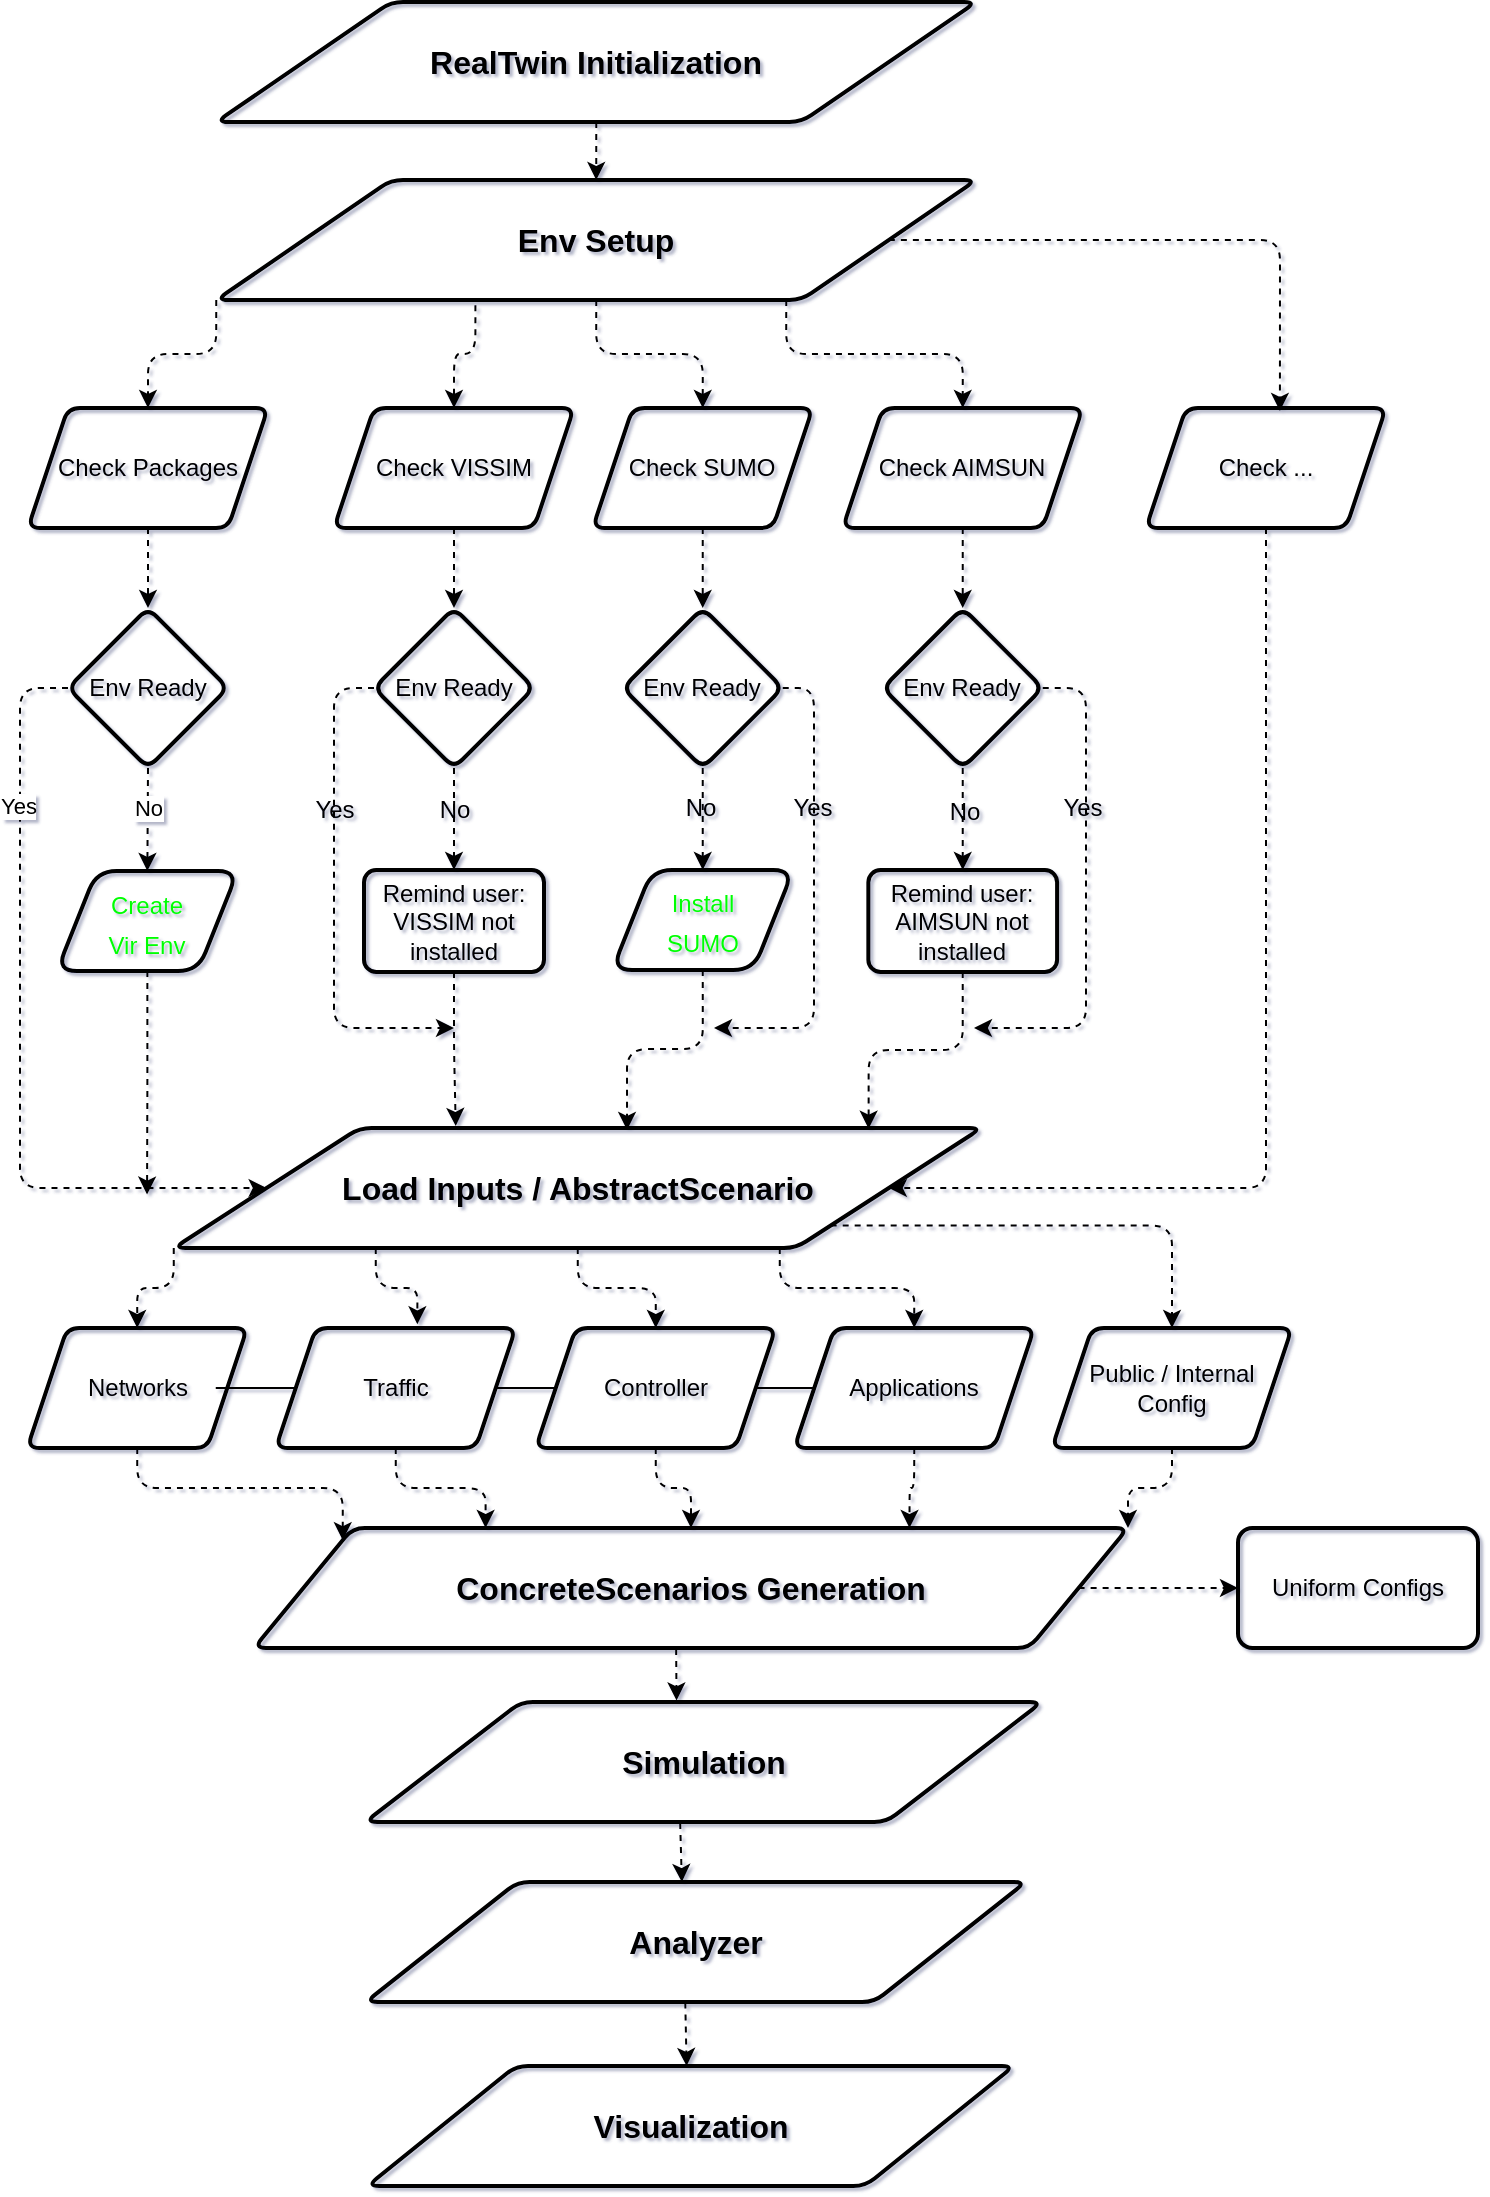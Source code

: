 <mxfile>
    <diagram id="FxDfkc90zArqB3Rua8Ul" name="Page-1">
        <mxGraphModel dx="1308" dy="787" grid="0" gridSize="10" guides="1" tooltips="1" connect="1" arrows="1" fold="1" page="1" pageScale="1" pageWidth="827" pageHeight="1169" background="none" math="1" shadow="1">
            <root>
                <mxCell id="0"/>
                <mxCell id="1" parent="0"/>
                <mxCell id="37" value="" style="edgeStyle=orthogonalEdgeStyle;html=1;dashed=1;fontSize=16;endArrow=classic;endFill=1;" parent="1" source="6" target="36" edge="1">
                    <mxGeometry relative="1" as="geometry"/>
                </mxCell>
                <mxCell id="6" value="Check SUMO" style="shape=parallelogram;perimeter=parallelogramPerimeter;whiteSpace=wrap;html=1;fixedSize=1;strokeWidth=2;rounded=1;arcSize=12;fillColor=none;" parent="1" vertex="1">
                    <mxGeometry x="353.37" y="236" width="110" height="60" as="geometry"/>
                </mxCell>
                <mxCell id="29" value="" style="edgeStyle=orthogonalEdgeStyle;html=1;dashed=1;fontSize=16;endArrow=classic;endFill=1;" parent="1" source="8" target="28" edge="1">
                    <mxGeometry relative="1" as="geometry"/>
                </mxCell>
                <mxCell id="8" value="Check VISSIM" style="shape=parallelogram;perimeter=parallelogramPerimeter;whiteSpace=wrap;html=1;fixedSize=1;strokeWidth=2;rounded=1;arcSize=12;fillColor=none;" parent="1" vertex="1">
                    <mxGeometry x="224" y="236" width="120" height="60" as="geometry"/>
                </mxCell>
                <mxCell id="39" value="" style="edgeStyle=orthogonalEdgeStyle;html=1;dashed=1;fontSize=16;endArrow=classic;endFill=1;" parent="1" source="10" target="38" edge="1">
                    <mxGeometry relative="1" as="geometry"/>
                </mxCell>
                <mxCell id="10" value="Check AIMSUN" style="shape=parallelogram;perimeter=parallelogramPerimeter;whiteSpace=wrap;html=1;fixedSize=1;strokeWidth=2;rounded=1;arcSize=12;fillColor=none;" parent="1" vertex="1">
                    <mxGeometry x="478.37" y="236" width="120" height="60" as="geometry"/>
                </mxCell>
                <mxCell id="138" style="edgeStyle=orthogonalEdgeStyle;html=1;exitX=0.25;exitY=1;exitDx=0;exitDy=0;entryX=0.59;entryY=-0.031;entryDx=0;entryDy=0;entryPerimeter=0;dashed=1;fontSize=12;endArrow=classic;endFill=1;" parent="1" source="13" target="17" edge="1">
                    <mxGeometry relative="1" as="geometry"/>
                </mxCell>
                <mxCell id="139" style="edgeStyle=orthogonalEdgeStyle;html=1;exitX=0.5;exitY=1;exitDx=0;exitDy=0;entryX=0.5;entryY=0;entryDx=0;entryDy=0;dashed=1;fontSize=12;endArrow=classic;endFill=1;" parent="1" source="13" target="18" edge="1">
                    <mxGeometry relative="1" as="geometry"/>
                </mxCell>
                <mxCell id="140" style="edgeStyle=orthogonalEdgeStyle;html=1;exitX=0.75;exitY=1;exitDx=0;exitDy=0;entryX=0.5;entryY=0;entryDx=0;entryDy=0;dashed=1;fontSize=12;endArrow=classic;endFill=1;" parent="1" source="13" target="19" edge="1">
                    <mxGeometry relative="1" as="geometry"/>
                </mxCell>
                <mxCell id="142" style="edgeStyle=orthogonalEdgeStyle;html=1;exitX=0;exitY=1;exitDx=0;exitDy=0;entryX=0.5;entryY=0;entryDx=0;entryDy=0;dashed=1;fontSize=12;endArrow=classic;endFill=1;" parent="1" source="13" target="15" edge="1">
                    <mxGeometry relative="1" as="geometry"/>
                </mxCell>
                <mxCell id="176" style="edgeStyle=orthogonalEdgeStyle;html=1;exitX=1;exitY=1;exitDx=0;exitDy=0;dashed=1;" parent="1" source="13" target="172" edge="1">
                    <mxGeometry relative="1" as="geometry"/>
                </mxCell>
                <mxCell id="13" value="&lt;b&gt;&lt;font style=&quot;font-size: 16px;&quot;&gt;Load Inputs / AbstractScenario&lt;/font&gt;&lt;/b&gt;" style="shape=parallelogram;html=1;strokeWidth=2;perimeter=parallelogramPerimeter;whiteSpace=wrap;rounded=1;arcSize=12;size=0.23;fillColor=none;" parent="1" vertex="1">
                    <mxGeometry x="143.88" y="596" width="404" height="60" as="geometry"/>
                </mxCell>
                <mxCell id="14" style="edgeStyle=none;html=1;exitX=1;exitY=0.5;exitDx=0;exitDy=0;entryX=0;entryY=0.5;entryDx=0;entryDy=0;fontSize=16;endArrow=none;endFill=0;" parent="1" target="17" edge="1">
                    <mxGeometry relative="1" as="geometry">
                        <mxPoint x="164.88" y="726" as="sourcePoint"/>
                    </mxGeometry>
                </mxCell>
                <mxCell id="126" style="edgeStyle=orthogonalEdgeStyle;html=1;exitX=0.5;exitY=1;exitDx=0;exitDy=0;entryX=0;entryY=0;entryDx=0;entryDy=0;dashed=1;fontSize=16;endArrow=classic;endFill=1;" parent="1" source="15" target="116" edge="1">
                    <mxGeometry relative="1" as="geometry"/>
                </mxCell>
                <mxCell id="15" value="Networks" style="shape=parallelogram;perimeter=parallelogramPerimeter;whiteSpace=wrap;html=1;fixedSize=1;strokeWidth=2;rounded=1;arcSize=12;fillColor=none;" parent="1" vertex="1">
                    <mxGeometry x="70.63" y="696" width="110" height="60" as="geometry"/>
                </mxCell>
                <mxCell id="16" value="" style="edgeStyle=none;html=1;fontSize=16;endArrow=none;endFill=0;" parent="1" source="17" target="18" edge="1">
                    <mxGeometry relative="1" as="geometry"/>
                </mxCell>
                <mxCell id="129" style="edgeStyle=orthogonalEdgeStyle;html=1;exitX=0.5;exitY=1;exitDx=0;exitDy=0;entryX=0.265;entryY=0;entryDx=0;entryDy=0;dashed=1;fontSize=16;endArrow=classic;endFill=1;entryPerimeter=0;" parent="1" source="17" target="116" edge="1">
                    <mxGeometry relative="1" as="geometry"/>
                </mxCell>
                <mxCell id="17" value="Traffic" style="shape=parallelogram;perimeter=parallelogramPerimeter;whiteSpace=wrap;html=1;fixedSize=1;strokeWidth=2;rounded=1;arcSize=12;fillColor=none;" parent="1" vertex="1">
                    <mxGeometry x="194.88" y="696" width="120" height="60" as="geometry"/>
                </mxCell>
                <mxCell id="20" style="edgeStyle=none;html=1;exitX=1;exitY=0.5;exitDx=0;exitDy=0;entryX=0;entryY=0.5;entryDx=0;entryDy=0;fontSize=16;endArrow=none;endFill=0;" parent="1" source="18" target="19" edge="1">
                    <mxGeometry relative="1" as="geometry"/>
                </mxCell>
                <mxCell id="128" style="edgeStyle=orthogonalEdgeStyle;html=1;exitX=0.5;exitY=1;exitDx=0;exitDy=0;entryX=0.5;entryY=0;entryDx=0;entryDy=0;dashed=1;fontSize=16;endArrow=classic;endFill=1;" parent="1" source="18" target="116" edge="1">
                    <mxGeometry relative="1" as="geometry"/>
                </mxCell>
                <mxCell id="18" value="Controller" style="shape=parallelogram;perimeter=parallelogramPerimeter;whiteSpace=wrap;html=1;fixedSize=1;strokeWidth=2;rounded=1;arcSize=12;fillColor=none;" parent="1" vertex="1">
                    <mxGeometry x="324.88" y="696" width="120" height="60" as="geometry"/>
                </mxCell>
                <mxCell id="127" style="edgeStyle=orthogonalEdgeStyle;html=1;exitX=0.5;exitY=1;exitDx=0;exitDy=0;entryX=0.75;entryY=0;entryDx=0;entryDy=0;dashed=1;fontSize=16;endArrow=classic;endFill=1;" parent="1" source="19" target="116" edge="1">
                    <mxGeometry relative="1" as="geometry"/>
                </mxCell>
                <mxCell id="19" value="Applications" style="shape=parallelogram;perimeter=parallelogramPerimeter;whiteSpace=wrap;html=1;fixedSize=1;strokeWidth=2;rounded=1;arcSize=12;fillColor=none;" parent="1" vertex="1">
                    <mxGeometry x="454.13" y="696" width="120" height="60" as="geometry"/>
                </mxCell>
                <mxCell id="35" value="" style="edgeStyle=orthogonalEdgeStyle;html=1;dashed=1;fontSize=16;endArrow=classic;endFill=1;" parent="1" source="28" target="34" edge="1">
                    <mxGeometry relative="1" as="geometry"/>
                </mxCell>
                <mxCell id="47" value="&lt;font style=&quot;font-size: 12px;&quot;&gt;No&lt;/font&gt;" style="edgeLabel;html=1;align=center;verticalAlign=middle;resizable=0;points=[];fontSize=16;labelBackgroundColor=none;" parent="35" vertex="1" connectable="0">
                    <mxGeometry x="-0.273" relative="1" as="geometry">
                        <mxPoint as="offset"/>
                    </mxGeometry>
                </mxCell>
                <mxCell id="65" style="edgeStyle=elbowEdgeStyle;html=1;exitX=0;exitY=0.5;exitDx=0;exitDy=0;dashed=1;fontSize=12;endArrow=classic;endFill=1;" parent="1" source="28" edge="1">
                    <mxGeometry relative="1" as="geometry">
                        <mxPoint x="284" y="546" as="targetPoint"/>
                        <Array as="points">
                            <mxPoint x="224" y="466"/>
                        </Array>
                    </mxGeometry>
                </mxCell>
                <mxCell id="67" value="Yes" style="edgeLabel;html=1;align=center;verticalAlign=middle;resizable=0;points=[];fontSize=12;labelBackgroundColor=none;" parent="65" vertex="1" connectable="0">
                    <mxGeometry x="-0.333" relative="1" as="geometry">
                        <mxPoint y="-3" as="offset"/>
                    </mxGeometry>
                </mxCell>
                <mxCell id="28" value="Env Ready" style="rhombus;whiteSpace=wrap;html=1;strokeWidth=2;rounded=1;arcSize=12;fillColor=none;" parent="1" vertex="1">
                    <mxGeometry x="244" y="336" width="80" height="80" as="geometry"/>
                </mxCell>
                <mxCell id="59" style="edgeStyle=elbowEdgeStyle;elbow=vertical;html=1;exitX=0.5;exitY=1;exitDx=0;exitDy=0;entryX=0.349;entryY=-0.017;entryDx=0;entryDy=0;entryPerimeter=0;dashed=1;fontSize=12;endArrow=classic;endFill=1;" parent="1" source="34" target="13" edge="1">
                    <mxGeometry relative="1" as="geometry"/>
                </mxCell>
                <mxCell id="34" value="Remind user: VISSIM not installed" style="whiteSpace=wrap;html=1;strokeWidth=2;rounded=1;arcSize=12;fillColor=none;" parent="1" vertex="1">
                    <mxGeometry x="239" y="467" width="90" height="51" as="geometry"/>
                </mxCell>
                <mxCell id="52" style="edgeStyle=orthogonalEdgeStyle;html=1;exitX=0.5;exitY=1;exitDx=0;exitDy=0;entryX=0.5;entryY=0;entryDx=0;entryDy=0;dashed=1;fontSize=12;endArrow=classic;endFill=1;" parent="1" source="36" target="50" edge="1">
                    <mxGeometry relative="1" as="geometry"/>
                </mxCell>
                <mxCell id="54" value="No" style="edgeLabel;html=1;align=center;verticalAlign=middle;resizable=0;points=[];fontSize=12;labelBackgroundColor=none;" parent="52" vertex="1" connectable="0">
                    <mxGeometry x="-0.271" relative="1" as="geometry">
                        <mxPoint x="-2" y="1" as="offset"/>
                    </mxGeometry>
                </mxCell>
                <mxCell id="56" style="edgeStyle=elbowEdgeStyle;html=1;exitX=1;exitY=0.5;exitDx=0;exitDy=0;dashed=1;fontSize=12;endArrow=classic;endFill=1;" parent="1" source="36" edge="1">
                    <mxGeometry relative="1" as="geometry">
                        <mxPoint x="414" y="546" as="targetPoint"/>
                        <Array as="points">
                            <mxPoint x="464" y="456"/>
                        </Array>
                    </mxGeometry>
                </mxCell>
                <mxCell id="57" value="Yes" style="edgeLabel;html=1;align=center;verticalAlign=middle;resizable=0;points=[];fontSize=12;labelBackgroundColor=none;" parent="56" vertex="1" connectable="0">
                    <mxGeometry x="-0.189" y="1" relative="1" as="geometry">
                        <mxPoint x="-2" y="-20" as="offset"/>
                    </mxGeometry>
                </mxCell>
                <mxCell id="36" value="Env Ready" style="rhombus;whiteSpace=wrap;html=1;strokeWidth=2;rounded=1;arcSize=12;fillColor=none;" parent="1" vertex="1">
                    <mxGeometry x="368.37" y="336" width="80" height="80" as="geometry"/>
                </mxCell>
                <mxCell id="45" value="" style="edgeStyle=orthogonalEdgeStyle;html=1;dashed=1;fontSize=16;endArrow=classic;endFill=1;" parent="1" source="38" target="44" edge="1">
                    <mxGeometry relative="1" as="geometry"/>
                </mxCell>
                <mxCell id="48" value="&lt;font style=&quot;font-size: 12px;&quot;&gt;No&lt;/font&gt;" style="edgeLabel;html=1;align=center;verticalAlign=middle;resizable=0;points=[];fontSize=16;backgroundOutline=0;labelBackgroundColor=none;" parent="45" vertex="1" connectable="0">
                    <mxGeometry x="0.208" y="1" relative="1" as="geometry">
                        <mxPoint x="-1" y="-11" as="offset"/>
                    </mxGeometry>
                </mxCell>
                <mxCell id="66" style="edgeStyle=elbowEdgeStyle;html=1;exitX=1;exitY=0.5;exitDx=0;exitDy=0;dashed=1;fontSize=12;endArrow=classic;endFill=1;" parent="1" source="38" edge="1">
                    <mxGeometry relative="1" as="geometry">
                        <mxPoint x="544" y="546" as="targetPoint"/>
                        <Array as="points">
                            <mxPoint x="600" y="456"/>
                        </Array>
                    </mxGeometry>
                </mxCell>
                <mxCell id="68" value="Yes" style="edgeLabel;html=1;align=center;verticalAlign=middle;resizable=0;points=[];fontSize=12;labelBackgroundColor=none;" parent="66" vertex="1" connectable="0">
                    <mxGeometry x="-0.358" y="1" relative="1" as="geometry">
                        <mxPoint x="-3" y="2" as="offset"/>
                    </mxGeometry>
                </mxCell>
                <mxCell id="38" value="Env Ready" style="rhombus;whiteSpace=wrap;html=1;strokeWidth=2;rounded=1;arcSize=12;fillColor=none;" parent="1" vertex="1">
                    <mxGeometry x="498.37" y="336" width="80" height="80" as="geometry"/>
                </mxCell>
                <mxCell id="60" style="edgeStyle=elbowEdgeStyle;elbow=vertical;html=1;exitX=0.5;exitY=1;exitDx=0;exitDy=0;entryX=0.86;entryY=0.006;entryDx=0;entryDy=0;entryPerimeter=0;dashed=1;fontSize=12;endArrow=classic;endFill=1;" parent="1" source="44" target="13" edge="1">
                    <mxGeometry relative="1" as="geometry"/>
                </mxCell>
                <mxCell id="44" value="Remind user: AIMSUN not installed" style="whiteSpace=wrap;html=1;strokeWidth=2;rounded=1;arcSize=12;strokeColor=default;fillColor=none;" parent="1" vertex="1">
                    <mxGeometry x="491.18" y="467" width="94.37" height="51" as="geometry"/>
                </mxCell>
                <mxCell id="53" style="edgeStyle=orthogonalEdgeStyle;html=1;exitX=0.5;exitY=1;exitDx=0;exitDy=0;dashed=1;fontSize=12;endArrow=classic;endFill=1;entryX=0.561;entryY=0.016;entryDx=0;entryDy=0;entryPerimeter=0;" parent="1" source="50" target="13" edge="1">
                    <mxGeometry relative="1" as="geometry">
                        <mxPoint x="409" y="576" as="targetPoint"/>
                    </mxGeometry>
                </mxCell>
                <mxCell id="50" value="&lt;font color=&quot;#00ff00&quot; style=&quot;font-size: 12px;&quot;&gt;Install &lt;br&gt;SUMO&lt;/font&gt;" style="shape=parallelogram;perimeter=parallelogramPerimeter;whiteSpace=wrap;html=1;fixedSize=1;fontSize=16;fillColor=none;rounded=1;strokeWidth=2;" parent="1" vertex="1">
                    <mxGeometry x="363.06" y="467" width="90.63" height="50" as="geometry"/>
                </mxCell>
                <mxCell id="169" style="edgeStyle=none;html=1;exitX=0.483;exitY=1.009;exitDx=0;exitDy=0;entryX=0.46;entryY=-0.013;entryDx=0;entryDy=0;entryPerimeter=0;dashed=1;exitPerimeter=0;" parent="1" source="116" target="117" edge="1">
                    <mxGeometry relative="1" as="geometry"/>
                </mxCell>
                <mxCell id="178" value="" style="edgeStyle=orthogonalEdgeStyle;html=1;dashed=1;fontColor=#00FF00;" parent="1" source="116" target="177" edge="1">
                    <mxGeometry relative="1" as="geometry"/>
                </mxCell>
                <mxCell id="116" value="&lt;b&gt;&lt;font style=&quot;font-size: 16px;&quot;&gt;ConcreteScenarios Generation&lt;/font&gt;&lt;/b&gt;" style="shape=parallelogram;html=1;strokeWidth=2;perimeter=parallelogramPerimeter;whiteSpace=wrap;rounded=1;arcSize=12;size=0.113;fillColor=none;" parent="1" vertex="1">
                    <mxGeometry x="184" y="796" width="437" height="60" as="geometry"/>
                </mxCell>
                <mxCell id="170" style="edgeStyle=none;html=1;exitX=0.486;exitY=1.008;exitDx=0;exitDy=0;entryX=0.5;entryY=0;entryDx=0;entryDy=0;dashed=1;exitPerimeter=0;" parent="1" edge="1">
                    <mxGeometry relative="1" as="geometry">
                        <mxPoint x="397.078" y="943.48" as="sourcePoint"/>
                        <mxPoint x="397.935" y="973" as="targetPoint"/>
                    </mxGeometry>
                </mxCell>
                <mxCell id="117" value="&lt;b&gt;&lt;font style=&quot;font-size: 16px;&quot;&gt;Simulation&lt;/font&gt;&lt;/b&gt;" style="shape=parallelogram;html=1;strokeWidth=2;perimeter=parallelogramPerimeter;whiteSpace=wrap;rounded=1;arcSize=12;size=0.23;fillColor=none;" parent="1" vertex="1">
                    <mxGeometry x="239.63" y="883" width="338.37" height="60" as="geometry"/>
                </mxCell>
                <mxCell id="171" style="edgeStyle=none;html=1;exitX=0.49;exitY=1.004;exitDx=0;exitDy=0;entryX=0.5;entryY=0;entryDx=0;entryDy=0;dashed=1;exitPerimeter=0;" parent="1" edge="1">
                    <mxGeometry relative="1" as="geometry">
                        <mxPoint x="399.634" y="1033.24" as="sourcePoint"/>
                        <mxPoint x="400.315" y="1065" as="targetPoint"/>
                    </mxGeometry>
                </mxCell>
                <mxCell id="118" value="&lt;b&gt;&lt;font style=&quot;font-size: 16px;&quot;&gt;Analyzer&lt;/font&gt;&lt;/b&gt;" style="shape=parallelogram;html=1;strokeWidth=2;perimeter=parallelogramPerimeter;whiteSpace=wrap;rounded=1;arcSize=12;size=0.23;fillColor=none;" parent="1" vertex="1">
                    <mxGeometry x="239.87" y="973" width="330.13" height="60" as="geometry"/>
                </mxCell>
                <mxCell id="119" value="&lt;b&gt;&lt;font style=&quot;font-size: 16px;&quot;&gt;Visualization&lt;/font&gt;&lt;/b&gt;" style="shape=parallelogram;html=1;strokeWidth=2;perimeter=parallelogramPerimeter;whiteSpace=wrap;rounded=1;arcSize=12;size=0.23;fillColor=none;" parent="1" vertex="1">
                    <mxGeometry x="240.63" y="1065" width="323.37" height="60" as="geometry"/>
                </mxCell>
                <mxCell id="150" style="edgeStyle=orthogonalEdgeStyle;html=1;exitX=1;exitY=0.5;exitDx=0;exitDy=0;entryX=0.558;entryY=0.025;entryDx=0;entryDy=0;entryPerimeter=0;dashed=1;fontSize=12;endArrow=classic;endFill=1;" parent="1" source="131" target="147" edge="1">
                    <mxGeometry relative="1" as="geometry"/>
                </mxCell>
                <mxCell id="153" style="edgeStyle=orthogonalEdgeStyle;html=1;exitX=0;exitY=1;exitDx=0;exitDy=0;entryX=0.5;entryY=0;entryDx=0;entryDy=0;dashed=1;" parent="1" source="131" target="152" edge="1">
                    <mxGeometry relative="1" as="geometry"/>
                </mxCell>
                <mxCell id="165" style="edgeStyle=orthogonalEdgeStyle;html=1;exitX=0.75;exitY=1;exitDx=0;exitDy=0;entryX=0.5;entryY=0;entryDx=0;entryDy=0;dashed=1;" parent="1" source="131" target="10" edge="1">
                    <mxGeometry relative="1" as="geometry"/>
                </mxCell>
                <mxCell id="166" style="edgeStyle=orthogonalEdgeStyle;html=1;exitX=0.5;exitY=1;exitDx=0;exitDy=0;entryX=0.5;entryY=0;entryDx=0;entryDy=0;dashed=1;" parent="1" source="131" target="6" edge="1">
                    <mxGeometry relative="1" as="geometry"/>
                </mxCell>
                <mxCell id="168" style="edgeStyle=orthogonalEdgeStyle;html=1;exitX=0.341;exitY=1.043;exitDx=0;exitDy=0;entryX=0.5;entryY=0;entryDx=0;entryDy=0;dashed=1;exitPerimeter=0;" parent="1" source="131" target="8" edge="1">
                    <mxGeometry relative="1" as="geometry"/>
                </mxCell>
                <mxCell id="131" value="&lt;b&gt;&lt;font style=&quot;font-size: 16px;&quot;&gt;Env Setup&lt;/font&gt;&lt;/b&gt;" style="shape=parallelogram;html=1;strokeWidth=2;perimeter=parallelogramPerimeter;whiteSpace=wrap;rounded=1;arcSize=12;size=0.23;fillColor=none;" parent="1" vertex="1">
                    <mxGeometry x="165.13" y="122" width="380" height="60" as="geometry"/>
                </mxCell>
                <mxCell id="144" style="edgeStyle=orthogonalEdgeStyle;html=1;exitX=0.5;exitY=1;exitDx=0;exitDy=0;entryX=0.5;entryY=0;entryDx=0;entryDy=0;dashed=1;fontSize=12;endArrow=classic;endFill=1;" parent="1" source="143" target="131" edge="1">
                    <mxGeometry relative="1" as="geometry"/>
                </mxCell>
                <mxCell id="143" value="&lt;b&gt;&lt;font style=&quot;font-size: 16px;&quot;&gt;RealTwin Initialization&lt;/font&gt;&lt;/b&gt;" style="shape=parallelogram;html=1;strokeWidth=2;perimeter=parallelogramPerimeter;whiteSpace=wrap;rounded=1;arcSize=12;size=0.23;fillColor=none;" parent="1" vertex="1">
                    <mxGeometry x="165.13" y="33" width="380" height="60" as="geometry"/>
                </mxCell>
                <mxCell id="151" style="edgeStyle=orthogonalEdgeStyle;html=1;exitX=0.5;exitY=1;exitDx=0;exitDy=0;entryX=1;entryY=0.5;entryDx=0;entryDy=0;dashed=1;fontSize=12;endArrow=classic;endFill=1;" parent="1" source="147" target="13" edge="1">
                    <mxGeometry relative="1" as="geometry">
                        <Array as="points">
                            <mxPoint x="690" y="626"/>
                        </Array>
                    </mxGeometry>
                </mxCell>
                <mxCell id="147" value="Check ..." style="shape=parallelogram;perimeter=parallelogramPerimeter;whiteSpace=wrap;html=1;fixedSize=1;strokeWidth=2;rounded=1;arcSize=12;fillColor=none;" parent="1" vertex="1">
                    <mxGeometry x="630" y="236" width="120" height="60" as="geometry"/>
                </mxCell>
                <mxCell id="163" style="edgeStyle=none;html=1;exitX=0.5;exitY=1;exitDx=0;exitDy=0;entryX=0.5;entryY=0;entryDx=0;entryDy=0;dashed=1;" parent="1" source="152" target="155" edge="1">
                    <mxGeometry relative="1" as="geometry"/>
                </mxCell>
                <mxCell id="152" value="Check Packages" style="shape=parallelogram;perimeter=parallelogramPerimeter;whiteSpace=wrap;html=1;fixedSize=1;strokeWidth=2;rounded=1;arcSize=12;fillColor=none;" parent="1" vertex="1">
                    <mxGeometry x="71" y="236" width="120" height="60" as="geometry"/>
                </mxCell>
                <mxCell id="158" style="edgeStyle=none;html=1;exitX=0.5;exitY=1;exitDx=0;exitDy=0;entryX=0.5;entryY=0;entryDx=0;entryDy=0;dashed=1;" parent="1" source="155" target="156" edge="1">
                    <mxGeometry relative="1" as="geometry"/>
                </mxCell>
                <mxCell id="161" value="No" style="edgeLabel;html=1;align=center;verticalAlign=middle;resizable=0;points=[];" parent="158" vertex="1" connectable="0">
                    <mxGeometry x="-0.244" relative="1" as="geometry">
                        <mxPoint as="offset"/>
                    </mxGeometry>
                </mxCell>
                <mxCell id="159" style="edgeStyle=orthogonalEdgeStyle;html=1;exitX=0;exitY=0.5;exitDx=0;exitDy=0;entryX=0;entryY=0.5;entryDx=0;entryDy=0;dashed=1;" parent="1" source="155" target="13" edge="1">
                    <mxGeometry relative="1" as="geometry">
                        <Array as="points">
                            <mxPoint x="67" y="376"/>
                            <mxPoint x="67" y="626"/>
                        </Array>
                    </mxGeometry>
                </mxCell>
                <mxCell id="162" value="Yes" style="edgeLabel;html=1;align=center;verticalAlign=middle;resizable=0;points=[];" parent="159" vertex="1" connectable="0">
                    <mxGeometry x="-0.295" relative="1" as="geometry">
                        <mxPoint x="-1" y="-57" as="offset"/>
                    </mxGeometry>
                </mxCell>
                <mxCell id="155" value="Env Ready" style="rhombus;whiteSpace=wrap;html=1;strokeWidth=2;rounded=1;arcSize=12;fillColor=none;" parent="1" vertex="1">
                    <mxGeometry x="91" y="336" width="80" height="80" as="geometry"/>
                </mxCell>
                <mxCell id="160" style="edgeStyle=orthogonalEdgeStyle;html=1;exitX=0.5;exitY=1;exitDx=0;exitDy=0;dashed=1;" parent="1" source="156" edge="1">
                    <mxGeometry relative="1" as="geometry">
                        <mxPoint x="130.529" y="629.294" as="targetPoint"/>
                    </mxGeometry>
                </mxCell>
                <mxCell id="156" value="&lt;span style=&quot;font-size: 12px;&quot;&gt;&lt;font color=&quot;#00ff00&quot;&gt;Create &lt;br&gt;Vir Env&lt;/font&gt;&lt;/span&gt;" style="shape=parallelogram;perimeter=parallelogramPerimeter;whiteSpace=wrap;html=1;fixedSize=1;fontSize=16;fillColor=none;rounded=1;strokeWidth=2;" parent="1" vertex="1">
                    <mxGeometry x="85.37" y="467.5" width="90.63" height="50" as="geometry"/>
                </mxCell>
                <mxCell id="174" style="edgeStyle=orthogonalEdgeStyle;html=1;exitX=0.5;exitY=1;exitDx=0;exitDy=0;entryX=1;entryY=0;entryDx=0;entryDy=0;dashed=1;" parent="1" source="172" target="116" edge="1">
                    <mxGeometry relative="1" as="geometry"/>
                </mxCell>
                <mxCell id="172" value="Public / Internal&lt;br&gt;Config" style="shape=parallelogram;perimeter=parallelogramPerimeter;whiteSpace=wrap;html=1;fixedSize=1;strokeWidth=2;rounded=1;arcSize=12;fillColor=none;" parent="1" vertex="1">
                    <mxGeometry x="583" y="696" width="120" height="60" as="geometry"/>
                </mxCell>
                <mxCell id="177" value="Uniform Configs" style="whiteSpace=wrap;html=1;fillColor=none;strokeWidth=2;rounded=1;arcSize=12;" parent="1" vertex="1">
                    <mxGeometry x="676" y="796" width="120" height="60" as="geometry"/>
                </mxCell>
            </root>
        </mxGraphModel>
    </diagram>
</mxfile>